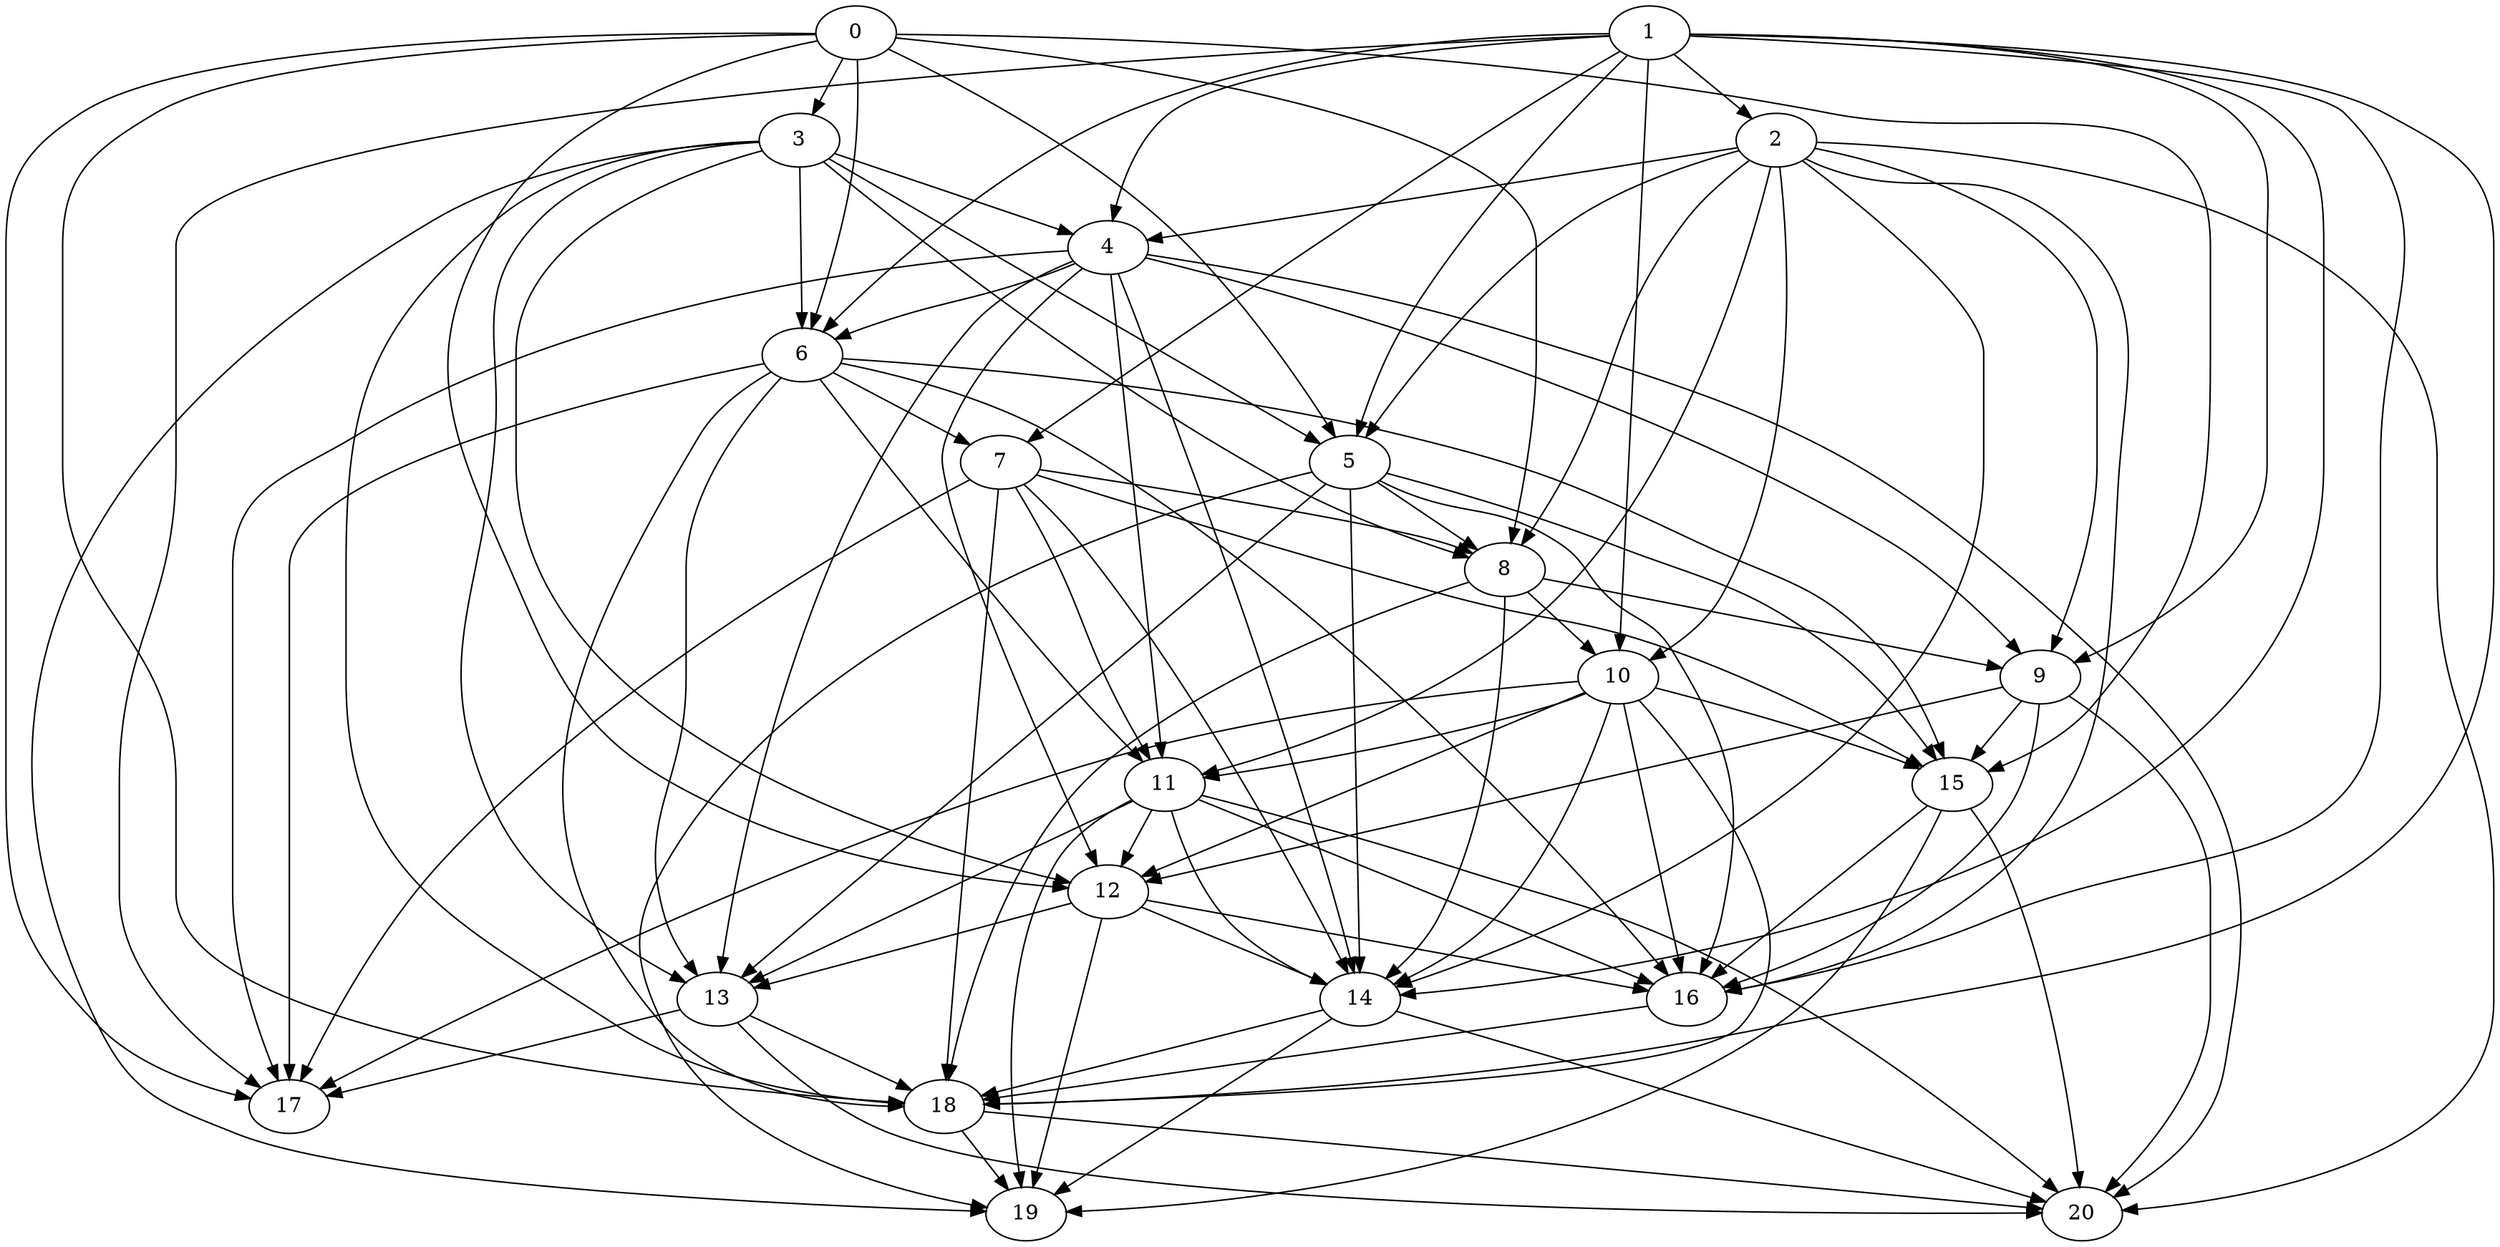 digraph "Random_Nodes_21_Density_4.76_CCR_1.00_WeightType_Random_Homogeneous-2" {
0 [Weight=33];
3 [Weight=47];
1 [Weight=33];
2 [Weight=9];
4 [Weight=47];
6 [Weight=14];
5 [Weight=19];
7 [Weight=14];
8 [Weight=23];
10 [Weight=23];
9 [Weight=33];
11 [Weight=9];
12 [Weight=42];
15 [Weight=33];
16 [Weight=47];
14 [Weight=23];
13 [Weight=14];
18 [Weight=47];
19 [Weight=33];
17 [Weight=23];
20 [Weight=9];
2 -> 16 [Weight=6];
8 -> 18 [Weight=4];
4 -> 9 [Weight=2];
7 -> 17 [Weight=10];
1 -> 5 [Weight=2];
15 -> 16 [Weight=8];
18 -> 19 [Weight=6];
1 -> 17 [Weight=7];
2 -> 4 [Weight=2];
0 -> 17 [Weight=8];
10 -> 12 [Weight=7];
15 -> 19 [Weight=9];
7 -> 15 [Weight=3];
4 -> 13 [Weight=2];
0 -> 3 [Weight=5];
10 -> 17 [Weight=2];
6 -> 16 [Weight=8];
11 -> 16 [Weight=3];
2 -> 10 [Weight=4];
11 -> 12 [Weight=8];
4 -> 17 [Weight=2];
8 -> 9 [Weight=10];
13 -> 18 [Weight=2];
13 -> 20 [Weight=10];
12 -> 14 [Weight=6];
11 -> 13 [Weight=3];
9 -> 15 [Weight=6];
11 -> 19 [Weight=9];
10 -> 15 [Weight=6];
2 -> 20 [Weight=8];
1 -> 18 [Weight=6];
1 -> 2 [Weight=3];
5 -> 14 [Weight=10];
0 -> 8 [Weight=7];
7 -> 11 [Weight=9];
3 -> 19 [Weight=8];
10 -> 11 [Weight=4];
5 -> 8 [Weight=2];
0 -> 12 [Weight=10];
10 -> 18 [Weight=6];
1 -> 14 [Weight=9];
12 -> 16 [Weight=2];
0 -> 5 [Weight=2];
14 -> 20 [Weight=4];
14 -> 19 [Weight=3];
5 -> 13 [Weight=10];
4 -> 6 [Weight=4];
8 -> 10 [Weight=5];
6 -> 15 [Weight=3];
11 -> 20 [Weight=10];
3 -> 4 [Weight=2];
12 -> 19 [Weight=8];
10 -> 16 [Weight=3];
6 -> 18 [Weight=4];
1 -> 16 [Weight=3];
10 -> 14 [Weight=2];
15 -> 20 [Weight=3];
14 -> 18 [Weight=7];
8 -> 14 [Weight=4];
9 -> 16 [Weight=5];
7 -> 18 [Weight=10];
2 -> 5 [Weight=8];
6 -> 7 [Weight=8];
13 -> 17 [Weight=4];
6 -> 17 [Weight=3];
9 -> 20 [Weight=2];
4 -> 20 [Weight=5];
5 -> 19 [Weight=7];
4 -> 12 [Weight=8];
0 -> 6 [Weight=8];
1 -> 9 [Weight=4];
1 -> 4 [Weight=6];
6 -> 13 [Weight=9];
2 -> 11 [Weight=8];
3 -> 5 [Weight=3];
2 -> 9 [Weight=3];
3 -> 18 [Weight=3];
0 -> 18 [Weight=4];
1 -> 7 [Weight=4];
2 -> 8 [Weight=9];
7 -> 8 [Weight=5];
4 -> 11 [Weight=2];
2 -> 14 [Weight=10];
1 -> 6 [Weight=2];
1 -> 10 [Weight=2];
0 -> 15 [Weight=8];
16 -> 18 [Weight=8];
6 -> 11 [Weight=9];
12 -> 13 [Weight=4];
7 -> 14 [Weight=10];
3 -> 8 [Weight=9];
11 -> 14 [Weight=7];
3 -> 12 [Weight=10];
18 -> 20 [Weight=5];
9 -> 12 [Weight=8];
5 -> 15 [Weight=9];
3 -> 13 [Weight=7];
5 -> 16 [Weight=6];
3 -> 6 [Weight=4];
4 -> 14 [Weight=6];
}
